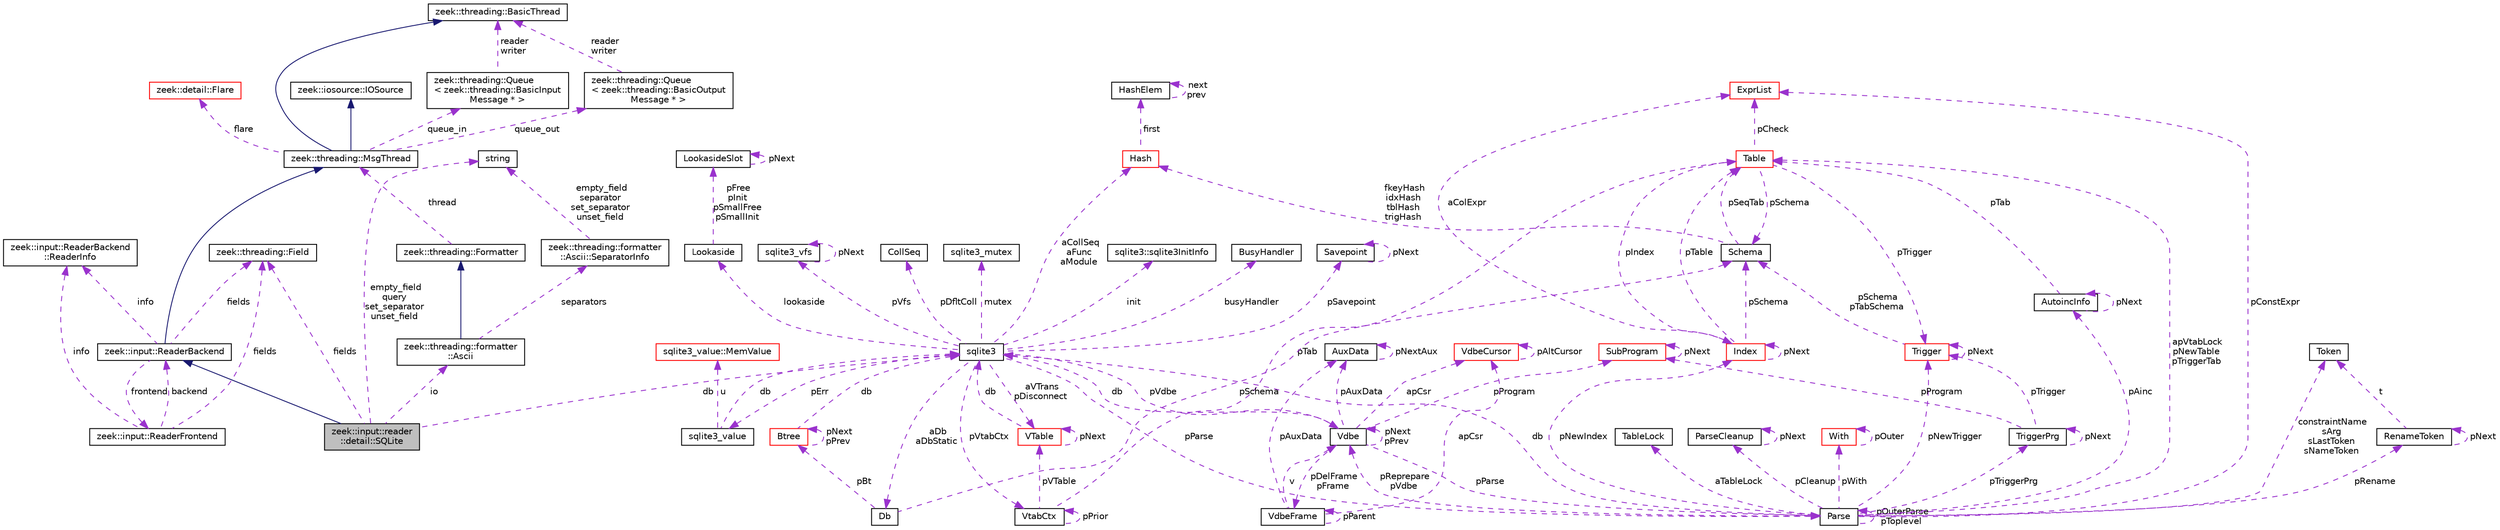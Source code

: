 digraph "zeek::input::reader::detail::SQLite"
{
 // LATEX_PDF_SIZE
  edge [fontname="Helvetica",fontsize="10",labelfontname="Helvetica",labelfontsize="10"];
  node [fontname="Helvetica",fontsize="10",shape=record];
  Node1 [label="zeek::input::reader\l::detail::SQLite",height=0.2,width=0.4,color="black", fillcolor="grey75", style="filled", fontcolor="black",tooltip=" "];
  Node2 -> Node1 [dir="back",color="midnightblue",fontsize="10",style="solid",fontname="Helvetica"];
  Node2 [label="zeek::input::ReaderBackend",height=0.2,width=0.4,color="black", fillcolor="white", style="filled",URL="$dc/d1d/classzeek_1_1input_1_1ReaderBackend.html",tooltip=" "];
  Node3 -> Node2 [dir="back",color="midnightblue",fontsize="10",style="solid",fontname="Helvetica"];
  Node3 [label="zeek::threading::MsgThread",height=0.2,width=0.4,color="black", fillcolor="white", style="filled",URL="$d8/d7d/classzeek_1_1threading_1_1MsgThread.html",tooltip=" "];
  Node4 -> Node3 [dir="back",color="midnightblue",fontsize="10",style="solid",fontname="Helvetica"];
  Node4 [label="zeek::threading::BasicThread",height=0.2,width=0.4,color="black", fillcolor="white", style="filled",URL="$d3/dd9/classzeek_1_1threading_1_1BasicThread.html",tooltip=" "];
  Node5 -> Node3 [dir="back",color="midnightblue",fontsize="10",style="solid",fontname="Helvetica"];
  Node5 [label="zeek::iosource::IOSource",height=0.2,width=0.4,color="black", fillcolor="white", style="filled",URL="$da/dea/classzeek_1_1iosource_1_1IOSource.html",tooltip=" "];
  Node6 -> Node3 [dir="back",color="darkorchid3",fontsize="10",style="dashed",label=" queue_in" ,fontname="Helvetica"];
  Node6 [label="zeek::threading::Queue\l\< zeek::threading::BasicInput\lMessage * \>",height=0.2,width=0.4,color="black", fillcolor="white", style="filled",URL="$dd/dd1/classzeek_1_1threading_1_1Queue.html",tooltip=" "];
  Node4 -> Node6 [dir="back",color="darkorchid3",fontsize="10",style="dashed",label=" reader\nwriter" ,fontname="Helvetica"];
  Node7 -> Node3 [dir="back",color="darkorchid3",fontsize="10",style="dashed",label=" queue_out" ,fontname="Helvetica"];
  Node7 [label="zeek::threading::Queue\l\< zeek::threading::BasicOutput\lMessage * \>",height=0.2,width=0.4,color="black", fillcolor="white", style="filled",URL="$dd/dd1/classzeek_1_1threading_1_1Queue.html",tooltip=" "];
  Node4 -> Node7 [dir="back",color="darkorchid3",fontsize="10",style="dashed",label=" reader\nwriter" ,fontname="Helvetica"];
  Node8 -> Node3 [dir="back",color="darkorchid3",fontsize="10",style="dashed",label=" flare" ,fontname="Helvetica"];
  Node8 [label="zeek::detail::Flare",height=0.2,width=0.4,color="red", fillcolor="white", style="filled",URL="$d5/dce/classzeek_1_1detail_1_1Flare.html",tooltip=" "];
  Node10 -> Node2 [dir="back",color="darkorchid3",fontsize="10",style="dashed",label=" frontend" ,fontname="Helvetica"];
  Node10 [label="zeek::input::ReaderFrontend",height=0.2,width=0.4,color="black", fillcolor="white", style="filled",URL="$d5/d34/classzeek_1_1input_1_1ReaderFrontend.html",tooltip=" "];
  Node2 -> Node10 [dir="back",color="darkorchid3",fontsize="10",style="dashed",label=" backend" ,fontname="Helvetica"];
  Node11 -> Node10 [dir="back",color="darkorchid3",fontsize="10",style="dashed",label=" info" ,fontname="Helvetica"];
  Node11 [label="zeek::input::ReaderBackend\l::ReaderInfo",height=0.2,width=0.4,color="black", fillcolor="white", style="filled",URL="$d9/d94/structzeek_1_1input_1_1ReaderBackend_1_1ReaderInfo.html",tooltip=" "];
  Node12 -> Node10 [dir="back",color="darkorchid3",fontsize="10",style="dashed",label=" fields" ,fontname="Helvetica"];
  Node12 [label="zeek::threading::Field",height=0.2,width=0.4,color="black", fillcolor="white", style="filled",URL="$d8/d69/structzeek_1_1threading_1_1Field.html",tooltip=" "];
  Node11 -> Node2 [dir="back",color="darkorchid3",fontsize="10",style="dashed",label=" info" ,fontname="Helvetica"];
  Node12 -> Node2 [dir="back",color="darkorchid3",fontsize="10",style="dashed",label=" fields" ,fontname="Helvetica"];
  Node12 -> Node1 [dir="back",color="darkorchid3",fontsize="10",style="dashed",label=" fields" ,fontname="Helvetica"];
  Node13 -> Node1 [dir="back",color="darkorchid3",fontsize="10",style="dashed",label=" empty_field\nquery\nset_separator\nunset_field" ,fontname="Helvetica"];
  Node13 [label="string",height=0.2,width=0.4,color="black", fillcolor="white", style="filled",tooltip=" "];
  Node14 -> Node1 [dir="back",color="darkorchid3",fontsize="10",style="dashed",label=" db" ,fontname="Helvetica"];
  Node14 [label="sqlite3",height=0.2,width=0.4,color="black", fillcolor="white", style="filled",URL="$d9/dcd/structsqlite3.html",tooltip=" "];
  Node15 -> Node14 [dir="back",color="darkorchid3",fontsize="10",style="dashed",label=" pVfs" ,fontname="Helvetica"];
  Node15 [label="sqlite3_vfs",height=0.2,width=0.4,color="black", fillcolor="white", style="filled",URL="$d3/d36/structsqlite3__vfs.html",tooltip=" "];
  Node15 -> Node15 [dir="back",color="darkorchid3",fontsize="10",style="dashed",label=" pNext" ,fontname="Helvetica"];
  Node16 -> Node14 [dir="back",color="darkorchid3",fontsize="10",style="dashed",label=" pVdbe" ,fontname="Helvetica"];
  Node16 [label="Vdbe",height=0.2,width=0.4,color="black", fillcolor="white", style="filled",URL="$db/d1b/sqlite3_8c.html#de/d53/structVdbe",tooltip=" "];
  Node14 -> Node16 [dir="back",color="darkorchid3",fontsize="10",style="dashed",label=" db" ,fontname="Helvetica"];
  Node16 -> Node16 [dir="back",color="darkorchid3",fontsize="10",style="dashed",label=" pNext\npPrev" ,fontname="Helvetica"];
  Node17 -> Node16 [dir="back",color="darkorchid3",fontsize="10",style="dashed",label=" pParse" ,fontname="Helvetica"];
  Node17 [label="Parse",height=0.2,width=0.4,color="black", fillcolor="white", style="filled",URL="$db/d1b/sqlite3_8c.html#db/dbb/structParse",tooltip=" "];
  Node14 -> Node17 [dir="back",color="darkorchid3",fontsize="10",style="dashed",label=" db" ,fontname="Helvetica"];
  Node16 -> Node17 [dir="back",color="darkorchid3",fontsize="10",style="dashed",label=" pReprepare\npVdbe" ,fontname="Helvetica"];
  Node18 -> Node17 [dir="back",color="darkorchid3",fontsize="10",style="dashed",label=" pConstExpr" ,fontname="Helvetica"];
  Node18 [label="ExprList",height=0.2,width=0.4,color="red", fillcolor="white", style="filled",URL="$db/d1b/sqlite3_8c.html#d5/d5c/structExprList",tooltip=" "];
  Node44 -> Node17 [dir="back",color="darkorchid3",fontsize="10",style="dashed",label=" constraintName\nsArg\nsLastToken\nsNameToken" ,fontname="Helvetica"];
  Node44 [label="Token",height=0.2,width=0.4,color="black", fillcolor="white", style="filled",URL="$db/d1b/sqlite3_8c.html#df/dcd/structToken",tooltip=" "];
  Node45 -> Node17 [dir="back",color="darkorchid3",fontsize="10",style="dashed",label=" aTableLock" ,fontname="Helvetica"];
  Node45 [label="TableLock",height=0.2,width=0.4,color="black", fillcolor="white", style="filled",URL="$db/d1b/sqlite3_8c.html#d1/d79/structTableLock",tooltip=" "];
  Node46 -> Node17 [dir="back",color="darkorchid3",fontsize="10",style="dashed",label=" pAinc" ,fontname="Helvetica"];
  Node46 [label="AutoincInfo",height=0.2,width=0.4,color="black", fillcolor="white", style="filled",URL="$db/d1b/sqlite3_8c.html#db/d7b/structAutoincInfo",tooltip=" "];
  Node46 -> Node46 [dir="back",color="darkorchid3",fontsize="10",style="dashed",label=" pNext" ,fontname="Helvetica"];
  Node23 -> Node46 [dir="back",color="darkorchid3",fontsize="10",style="dashed",label=" pTab" ,fontname="Helvetica"];
  Node23 [label="Table",height=0.2,width=0.4,color="red", fillcolor="white", style="filled",URL="$db/d1b/sqlite3_8c.html#dc/dcb/structTable",tooltip=" "];
  Node25 -> Node23 [dir="back",color="darkorchid3",fontsize="10",style="dashed",label=" pIndex" ,fontname="Helvetica"];
  Node25 [label="Index",height=0.2,width=0.4,color="red", fillcolor="white", style="filled",URL="$db/d1b/sqlite3_8c.html#df/d86/structIndex",tooltip=" "];
  Node23 -> Node25 [dir="back",color="darkorchid3",fontsize="10",style="dashed",label=" pTable" ,fontname="Helvetica"];
  Node25 -> Node25 [dir="back",color="darkorchid3",fontsize="10",style="dashed",label=" pNext" ,fontname="Helvetica"];
  Node26 -> Node25 [dir="back",color="darkorchid3",fontsize="10",style="dashed",label=" pSchema" ,fontname="Helvetica"];
  Node26 [label="Schema",height=0.2,width=0.4,color="black", fillcolor="white", style="filled",URL="$db/d1b/sqlite3_8c.html#d8/db0/structSchema",tooltip=" "];
  Node27 -> Node26 [dir="back",color="darkorchid3",fontsize="10",style="dashed",label=" fkeyHash\nidxHash\ntblHash\ntrigHash" ,fontname="Helvetica"];
  Node27 [label="Hash",height=0.2,width=0.4,color="red", fillcolor="white", style="filled",URL="$db/d1b/sqlite3_8c.html#d1/dbe/structHash",tooltip=" "];
  Node28 -> Node27 [dir="back",color="darkorchid3",fontsize="10",style="dashed",label=" first" ,fontname="Helvetica"];
  Node28 [label="HashElem",height=0.2,width=0.4,color="black", fillcolor="white", style="filled",URL="$db/d1b/sqlite3_8c.html#da/d21/structHashElem",tooltip=" "];
  Node28 -> Node28 [dir="back",color="darkorchid3",fontsize="10",style="dashed",label=" next\nprev" ,fontname="Helvetica"];
  Node23 -> Node26 [dir="back",color="darkorchid3",fontsize="10",style="dashed",label=" pSeqTab" ,fontname="Helvetica"];
  Node18 -> Node25 [dir="back",color="darkorchid3",fontsize="10",style="dashed",label=" aColExpr" ,fontname="Helvetica"];
  Node18 -> Node23 [dir="back",color="darkorchid3",fontsize="10",style="dashed",label=" pCheck" ,fontname="Helvetica"];
  Node30 -> Node23 [dir="back",color="darkorchid3",fontsize="10",style="dashed",label=" pTrigger" ,fontname="Helvetica"];
  Node30 [label="Trigger",height=0.2,width=0.4,color="red", fillcolor="white", style="filled",URL="$db/d1b/sqlite3_8c.html#dc/d15/structTrigger",tooltip=" "];
  Node26 -> Node30 [dir="back",color="darkorchid3",fontsize="10",style="dashed",label=" pSchema\npTabSchema" ,fontname="Helvetica"];
  Node30 -> Node30 [dir="back",color="darkorchid3",fontsize="10",style="dashed",label=" pNext" ,fontname="Helvetica"];
  Node26 -> Node23 [dir="back",color="darkorchid3",fontsize="10",style="dashed",label=" pSchema" ,fontname="Helvetica"];
  Node17 -> Node17 [dir="back",color="darkorchid3",fontsize="10",style="dashed",label=" pOuterParse\npToplevel" ,fontname="Helvetica"];
  Node23 -> Node17 [dir="back",color="darkorchid3",fontsize="10",style="dashed",label=" apVtabLock\npNewTable\npTriggerTab" ,fontname="Helvetica"];
  Node47 -> Node17 [dir="back",color="darkorchid3",fontsize="10",style="dashed",label=" pTriggerPrg" ,fontname="Helvetica"];
  Node47 [label="TriggerPrg",height=0.2,width=0.4,color="black", fillcolor="white", style="filled",URL="$db/d1b/sqlite3_8c.html#d9/d62/structTriggerPrg",tooltip=" "];
  Node30 -> Node47 [dir="back",color="darkorchid3",fontsize="10",style="dashed",label=" pTrigger" ,fontname="Helvetica"];
  Node47 -> Node47 [dir="back",color="darkorchid3",fontsize="10",style="dashed",label=" pNext" ,fontname="Helvetica"];
  Node48 -> Node47 [dir="back",color="darkorchid3",fontsize="10",style="dashed",label=" pProgram" ,fontname="Helvetica"];
  Node48 [label="SubProgram",height=0.2,width=0.4,color="red", fillcolor="white", style="filled",URL="$db/d1b/sqlite3_8c.html#de/d7a/structSubProgram",tooltip=" "];
  Node48 -> Node48 [dir="back",color="darkorchid3",fontsize="10",style="dashed",label=" pNext" ,fontname="Helvetica"];
  Node60 -> Node17 [dir="back",color="darkorchid3",fontsize="10",style="dashed",label=" pCleanup" ,fontname="Helvetica"];
  Node60 [label="ParseCleanup",height=0.2,width=0.4,color="black", fillcolor="white", style="filled",URL="$de/d52/structParseCleanup.html",tooltip=" "];
  Node60 -> Node60 [dir="back",color="darkorchid3",fontsize="10",style="dashed",label=" pNext" ,fontname="Helvetica"];
  Node25 -> Node17 [dir="back",color="darkorchid3",fontsize="10",style="dashed",label=" pNewIndex" ,fontname="Helvetica"];
  Node30 -> Node17 [dir="back",color="darkorchid3",fontsize="10",style="dashed",label=" pNewTrigger" ,fontname="Helvetica"];
  Node37 -> Node17 [dir="back",color="darkorchid3",fontsize="10",style="dashed",label=" pWith" ,fontname="Helvetica"];
  Node37 [label="With",height=0.2,width=0.4,color="red", fillcolor="white", style="filled",URL="$db/d1b/sqlite3_8c.html#df/d70/structWith",tooltip=" "];
  Node37 -> Node37 [dir="back",color="darkorchid3",fontsize="10",style="dashed",label=" pOuter" ,fontname="Helvetica"];
  Node61 -> Node17 [dir="back",color="darkorchid3",fontsize="10",style="dashed",label=" pRename" ,fontname="Helvetica"];
  Node61 [label="RenameToken",height=0.2,width=0.4,color="black", fillcolor="white", style="filled",URL="$db/d1b/sqlite3_8c.html#d7/db5/structRenameToken",tooltip=" "];
  Node44 -> Node61 [dir="back",color="darkorchid3",fontsize="10",style="dashed",label=" t" ,fontname="Helvetica"];
  Node61 -> Node61 [dir="back",color="darkorchid3",fontsize="10",style="dashed",label=" pNext" ,fontname="Helvetica"];
  Node62 -> Node16 [dir="back",color="darkorchid3",fontsize="10",style="dashed",label=" apCsr" ,fontname="Helvetica"];
  Node62 [label="VdbeCursor",height=0.2,width=0.4,color="red", fillcolor="white", style="filled",URL="$db/d1b/sqlite3_8c.html#d0/dd5/structVdbeCursor",tooltip=" "];
  Node62 -> Node62 [dir="back",color="darkorchid3",fontsize="10",style="dashed",label=" pAltCursor" ,fontname="Helvetica"];
  Node63 -> Node16 [dir="back",color="darkorchid3",fontsize="10",style="dashed",label=" pDelFrame\npFrame" ,fontname="Helvetica"];
  Node63 [label="VdbeFrame",height=0.2,width=0.4,color="black", fillcolor="white", style="filled",URL="$db/d1b/sqlite3_8c.html#df/db1/structVdbeFrame",tooltip=" "];
  Node16 -> Node63 [dir="back",color="darkorchid3",fontsize="10",style="dashed",label=" v" ,fontname="Helvetica"];
  Node63 -> Node63 [dir="back",color="darkorchid3",fontsize="10",style="dashed",label=" pParent" ,fontname="Helvetica"];
  Node62 -> Node63 [dir="back",color="darkorchid3",fontsize="10",style="dashed",label=" apCsr" ,fontname="Helvetica"];
  Node64 -> Node63 [dir="back",color="darkorchid3",fontsize="10",style="dashed",label=" pAuxData" ,fontname="Helvetica"];
  Node64 [label="AuxData",height=0.2,width=0.4,color="black", fillcolor="white", style="filled",URL="$d7/d4c/structAuxData.html",tooltip=" "];
  Node64 -> Node64 [dir="back",color="darkorchid3",fontsize="10",style="dashed",label=" pNextAux" ,fontname="Helvetica"];
  Node48 -> Node16 [dir="back",color="darkorchid3",fontsize="10",style="dashed",label=" pProgram" ,fontname="Helvetica"];
  Node64 -> Node16 [dir="back",color="darkorchid3",fontsize="10",style="dashed",label=" pAuxData" ,fontname="Helvetica"];
  Node54 -> Node14 [dir="back",color="darkorchid3",fontsize="10",style="dashed",label=" pDfltColl" ,fontname="Helvetica"];
  Node54 [label="CollSeq",height=0.2,width=0.4,color="black", fillcolor="white", style="filled",URL="$d1/d4e/structCollSeq.html",tooltip=" "];
  Node65 -> Node14 [dir="back",color="darkorchid3",fontsize="10",style="dashed",label=" mutex" ,fontname="Helvetica"];
  Node65 [label="sqlite3_mutex",height=0.2,width=0.4,color="black", fillcolor="white", style="filled",URL="$db/d1b/sqlite3_8c.html#d5/d3c/structsqlite3__mutex",tooltip=" "];
  Node66 -> Node14 [dir="back",color="darkorchid3",fontsize="10",style="dashed",label=" aDb\naDbStatic" ,fontname="Helvetica"];
  Node66 [label="Db",height=0.2,width=0.4,color="black", fillcolor="white", style="filled",URL="$db/d1b/sqlite3_8c.html#d2/d6b/structDb",tooltip=" "];
  Node67 -> Node66 [dir="back",color="darkorchid3",fontsize="10",style="dashed",label=" pBt" ,fontname="Helvetica"];
  Node67 [label="Btree",height=0.2,width=0.4,color="red", fillcolor="white", style="filled",URL="$db/d1b/sqlite3_8c.html#dd/db3/structBtree",tooltip=" "];
  Node14 -> Node67 [dir="back",color="darkorchid3",fontsize="10",style="dashed",label=" db" ,fontname="Helvetica"];
  Node67 -> Node67 [dir="back",color="darkorchid3",fontsize="10",style="dashed",label=" pNext\npPrev" ,fontname="Helvetica"];
  Node26 -> Node66 [dir="back",color="darkorchid3",fontsize="10",style="dashed",label=" pSchema" ,fontname="Helvetica"];
  Node84 -> Node14 [dir="back",color="darkorchid3",fontsize="10",style="dashed",label=" init" ,fontname="Helvetica"];
  Node84 [label="sqlite3::sqlite3InitInfo",height=0.2,width=0.4,color="black", fillcolor="white", style="filled",URL="$d9/dcd/structsqlite3.html#df/d52/structsqlite3_1_1sqlite3InitInfo",tooltip=" "];
  Node17 -> Node14 [dir="back",color="darkorchid3",fontsize="10",style="dashed",label=" pParse" ,fontname="Helvetica"];
  Node52 -> Node14 [dir="back",color="darkorchid3",fontsize="10",style="dashed",label=" pErr" ,fontname="Helvetica"];
  Node52 [label="sqlite3_value",height=0.2,width=0.4,color="black", fillcolor="white", style="filled",URL="$d0/d9c/structsqlite3__value.html",tooltip=" "];
  Node53 -> Node52 [dir="back",color="darkorchid3",fontsize="10",style="dashed",label=" u" ,fontname="Helvetica"];
  Node53 [label="sqlite3_value::MemValue",height=0.2,width=0.4,color="red", fillcolor="white", style="filled",URL="$d0/d9c/structsqlite3__value.html#d5/da9/unionsqlite3__value_1_1MemValue",tooltip=" "];
  Node14 -> Node52 [dir="back",color="darkorchid3",fontsize="10",style="dashed",label=" db" ,fontname="Helvetica"];
  Node85 -> Node14 [dir="back",color="darkorchid3",fontsize="10",style="dashed",label=" lookaside" ,fontname="Helvetica"];
  Node85 [label="Lookaside",height=0.2,width=0.4,color="black", fillcolor="white", style="filled",URL="$db/d1b/sqlite3_8c.html#d9/d54/structLookaside",tooltip=" "];
  Node86 -> Node85 [dir="back",color="darkorchid3",fontsize="10",style="dashed",label=" pFree\npInit\npSmallFree\npSmallInit" ,fontname="Helvetica"];
  Node86 [label="LookasideSlot",height=0.2,width=0.4,color="black", fillcolor="white", style="filled",URL="$db/d1b/sqlite3_8c.html#d1/de0/structLookasideSlot",tooltip=" "];
  Node86 -> Node86 [dir="back",color="darkorchid3",fontsize="10",style="dashed",label=" pNext" ,fontname="Helvetica"];
  Node27 -> Node14 [dir="back",color="darkorchid3",fontsize="10",style="dashed",label=" aCollSeq\naFunc\naModule" ,fontname="Helvetica"];
  Node87 -> Node14 [dir="back",color="darkorchid3",fontsize="10",style="dashed",label=" pVtabCtx" ,fontname="Helvetica"];
  Node87 [label="VtabCtx",height=0.2,width=0.4,color="black", fillcolor="white", style="filled",URL="$db/d1b/sqlite3_8c.html#d3/d4f/structVtabCtx",tooltip=" "];
  Node55 -> Node87 [dir="back",color="darkorchid3",fontsize="10",style="dashed",label=" pVTable" ,fontname="Helvetica"];
  Node55 [label="VTable",height=0.2,width=0.4,color="red", fillcolor="white", style="filled",URL="$db/d1b/sqlite3_8c.html#d9/dde/structVTable",tooltip=" "];
  Node14 -> Node55 [dir="back",color="darkorchid3",fontsize="10",style="dashed",label=" db" ,fontname="Helvetica"];
  Node55 -> Node55 [dir="back",color="darkorchid3",fontsize="10",style="dashed",label=" pNext" ,fontname="Helvetica"];
  Node23 -> Node87 [dir="back",color="darkorchid3",fontsize="10",style="dashed",label=" pTab" ,fontname="Helvetica"];
  Node87 -> Node87 [dir="back",color="darkorchid3",fontsize="10",style="dashed",label=" pPrior" ,fontname="Helvetica"];
  Node55 -> Node14 [dir="back",color="darkorchid3",fontsize="10",style="dashed",label=" aVTrans\npDisconnect" ,fontname="Helvetica"];
  Node88 -> Node14 [dir="back",color="darkorchid3",fontsize="10",style="dashed",label=" busyHandler" ,fontname="Helvetica"];
  Node88 [label="BusyHandler",height=0.2,width=0.4,color="black", fillcolor="white", style="filled",URL="$dc/d2e/structBusyHandler.html",tooltip=" "];
  Node89 -> Node14 [dir="back",color="darkorchid3",fontsize="10",style="dashed",label=" pSavepoint" ,fontname="Helvetica"];
  Node89 [label="Savepoint",height=0.2,width=0.4,color="black", fillcolor="white", style="filled",URL="$db/d1b/sqlite3_8c.html#d3/d2f/structSavepoint",tooltip=" "];
  Node89 -> Node89 [dir="back",color="darkorchid3",fontsize="10",style="dashed",label=" pNext" ,fontname="Helvetica"];
  Node90 -> Node1 [dir="back",color="darkorchid3",fontsize="10",style="dashed",label=" io" ,fontname="Helvetica"];
  Node90 [label="zeek::threading::formatter\l::Ascii",height=0.2,width=0.4,color="black", fillcolor="white", style="filled",URL="$d3/d2d/classzeek_1_1threading_1_1formatter_1_1Ascii.html",tooltip=" "];
  Node91 -> Node90 [dir="back",color="midnightblue",fontsize="10",style="solid",fontname="Helvetica"];
  Node91 [label="zeek::threading::Formatter",height=0.2,width=0.4,color="black", fillcolor="white", style="filled",URL="$d6/d7d/classzeek_1_1threading_1_1Formatter.html",tooltip=" "];
  Node3 -> Node91 [dir="back",color="darkorchid3",fontsize="10",style="dashed",label=" thread" ,fontname="Helvetica"];
  Node92 -> Node90 [dir="back",color="darkorchid3",fontsize="10",style="dashed",label=" separators" ,fontname="Helvetica"];
  Node92 [label="zeek::threading::formatter\l::Ascii::SeparatorInfo",height=0.2,width=0.4,color="black", fillcolor="white", style="filled",URL="$dd/ddf/structzeek_1_1threading_1_1formatter_1_1Ascii_1_1SeparatorInfo.html",tooltip=" "];
  Node13 -> Node92 [dir="back",color="darkorchid3",fontsize="10",style="dashed",label=" empty_field\nseparator\nset_separator\nunset_field" ,fontname="Helvetica"];
}
